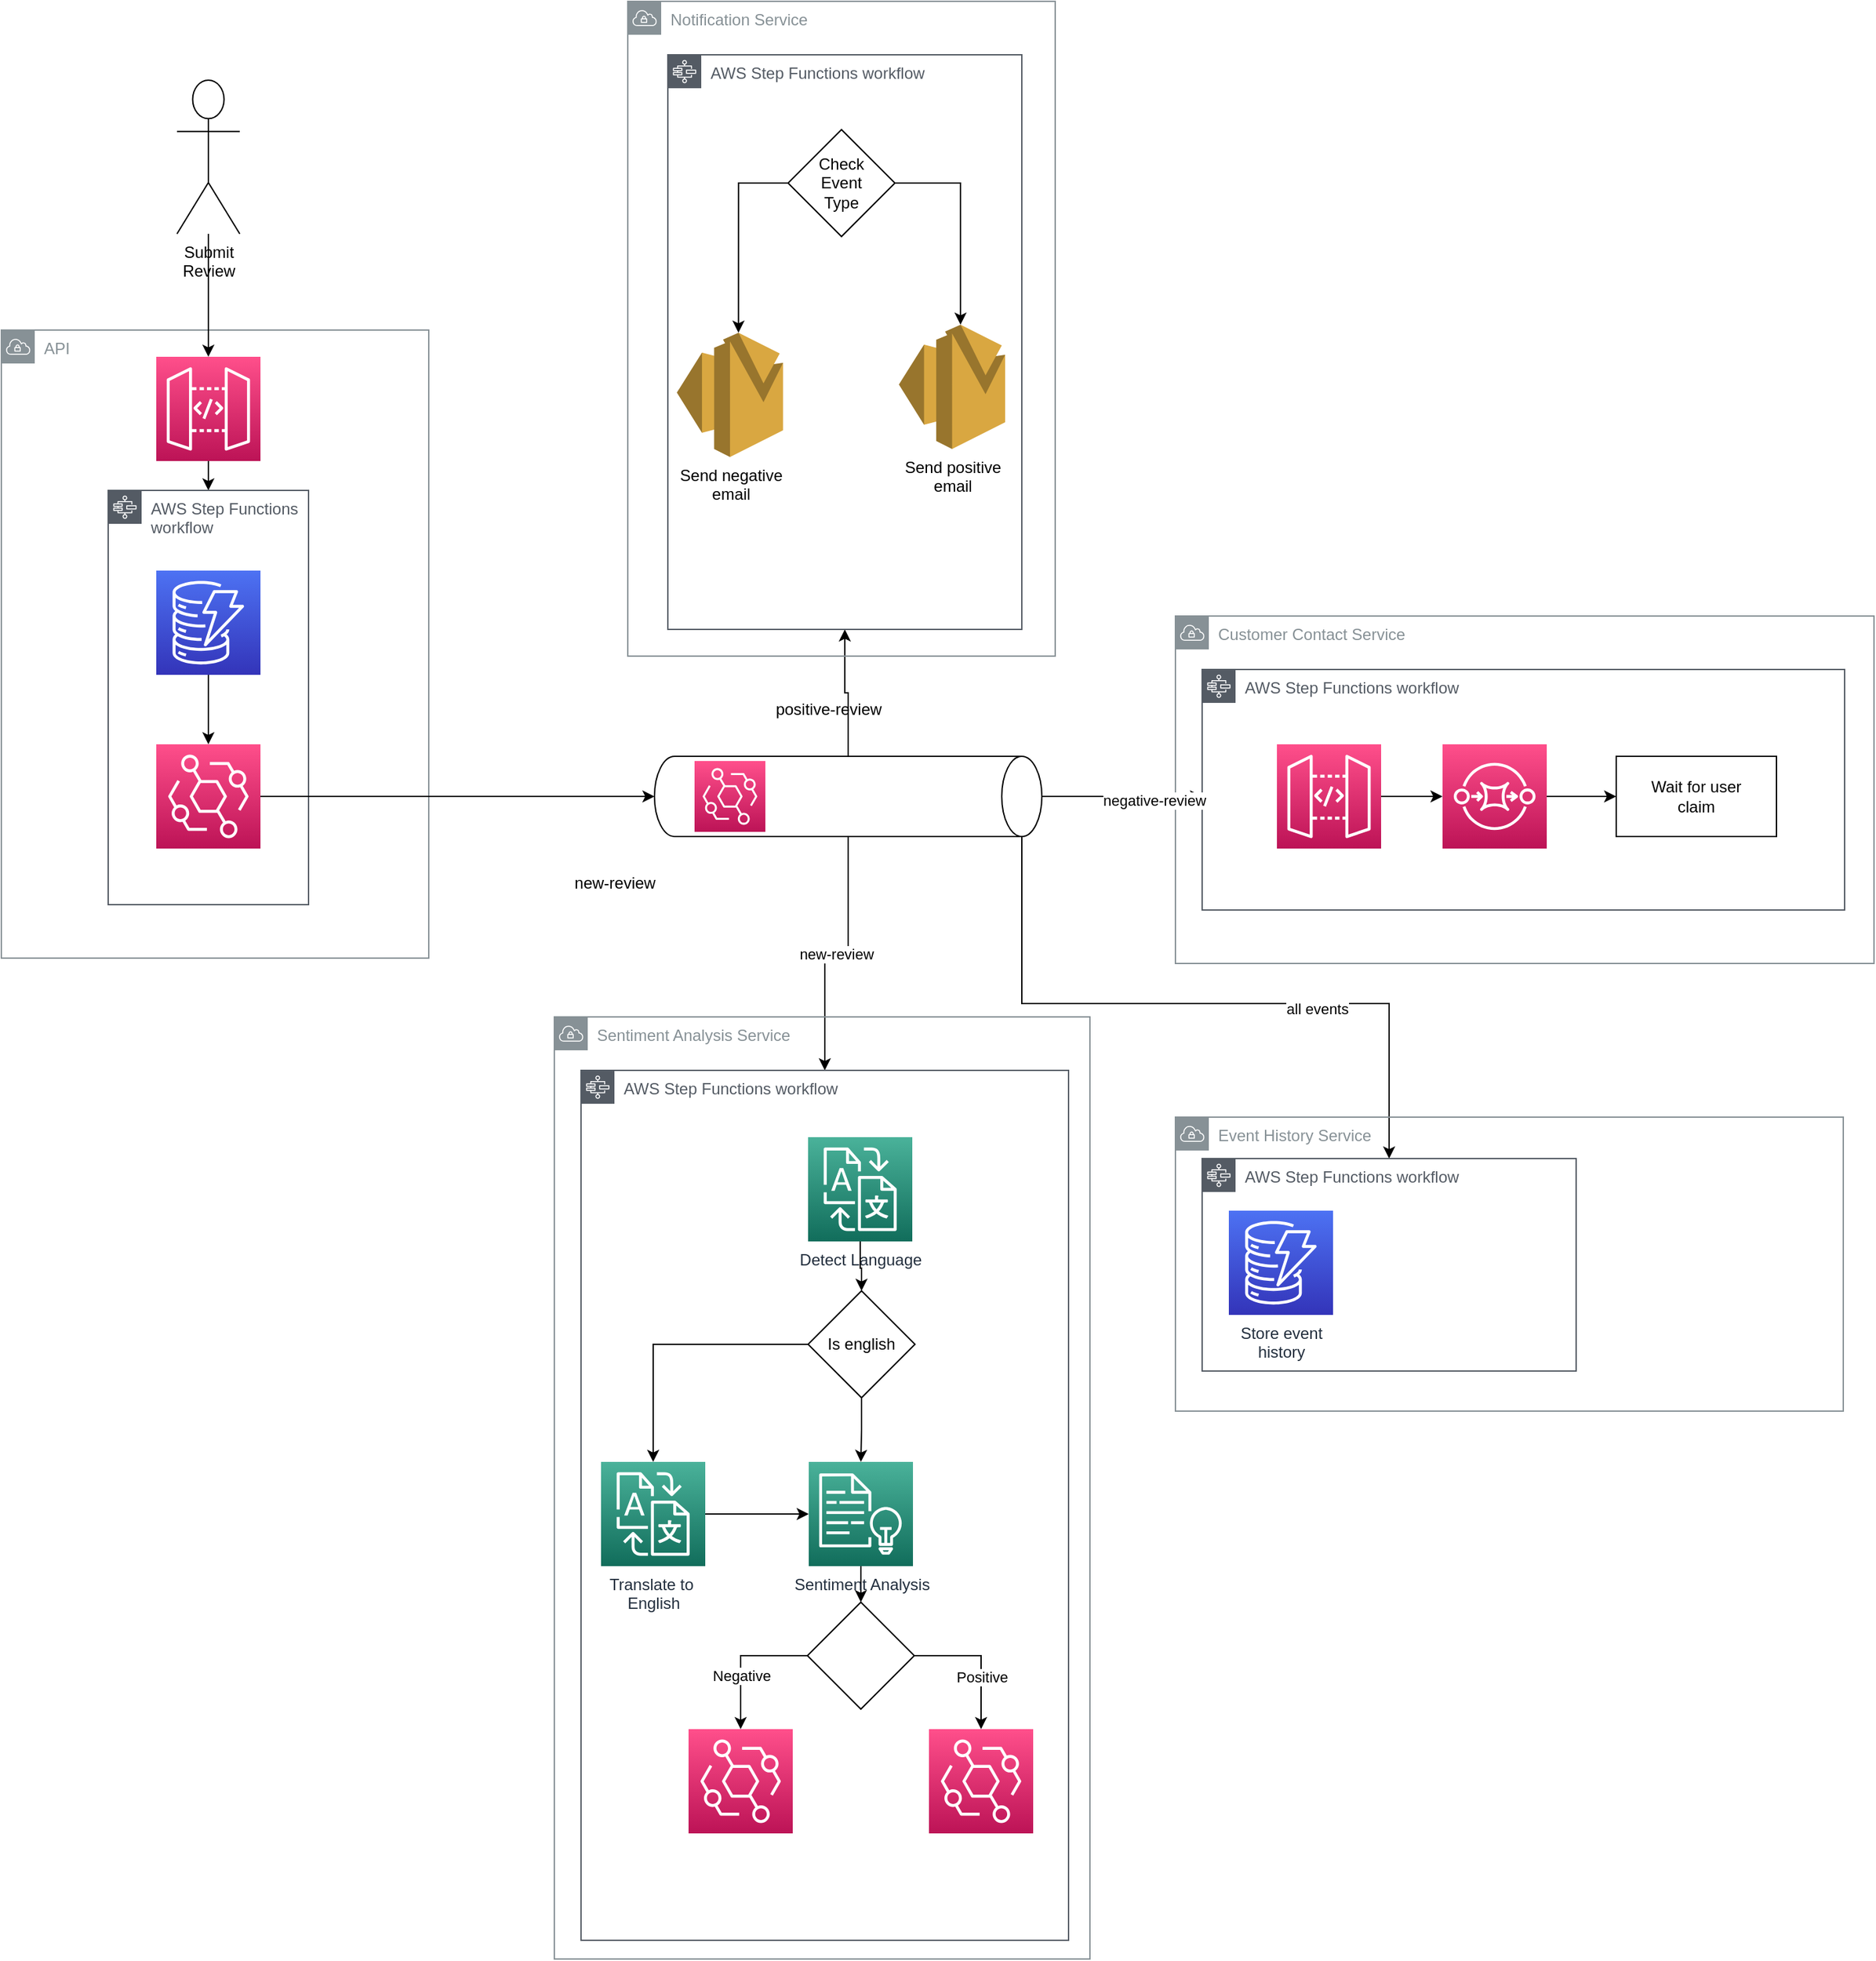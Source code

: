 <mxfile version="15.8.7" type="device"><diagram id="0Dtpg4r2gjwDx1T-EHBx" name="Page-1"><mxGraphModel dx="1822" dy="1265" grid="0" gridSize="10" guides="1" tooltips="1" connect="1" arrows="1" fold="1" page="0" pageScale="1" pageWidth="827" pageHeight="1169" math="0" shadow="0"><root><mxCell id="0"/><mxCell id="1" parent="0"/><mxCell id="v0-RKzJ78vYRd0qJhEcz-32" value="Customer Contact Service" style="sketch=0;outlineConnect=0;gradientColor=none;html=1;whiteSpace=wrap;fontSize=12;fontStyle=0;shape=mxgraph.aws4.group;grIcon=mxgraph.aws4.group_vpc;strokeColor=#879196;fillColor=none;verticalAlign=top;align=left;spacingLeft=30;fontColor=#879196;dashed=0;" parent="1" vertex="1"><mxGeometry x="860" y="210" width="523" height="260" as="geometry"/></mxCell><mxCell id="v0-RKzJ78vYRd0qJhEcz-33" value="AWS Step Functions workflow" style="sketch=0;outlineConnect=0;gradientColor=none;html=1;whiteSpace=wrap;fontSize=12;fontStyle=0;shape=mxgraph.aws4.group;grIcon=mxgraph.aws4.group_aws_step_functions_workflow;strokeColor=#545B64;fillColor=none;verticalAlign=top;align=left;spacingLeft=30;fontColor=#545B64;dashed=0;" parent="1" vertex="1"><mxGeometry x="880" y="250" width="481" height="180" as="geometry"/></mxCell><mxCell id="v0-RKzJ78vYRd0qJhEcz-49" value="" style="shape=cylinder3;whiteSpace=wrap;html=1;boundedLbl=1;backgroundOutline=1;size=15;rotation=90;" parent="1" vertex="1"><mxGeometry x="585" y="200" width="60" height="290" as="geometry"/></mxCell><mxCell id="v0-RKzJ78vYRd0qJhEcz-2" value="API&amp;nbsp;" style="sketch=0;outlineConnect=0;gradientColor=none;html=1;whiteSpace=wrap;fontSize=12;fontStyle=0;shape=mxgraph.aws4.group;grIcon=mxgraph.aws4.group_vpc;strokeColor=#879196;fillColor=none;verticalAlign=top;align=left;spacingLeft=30;fontColor=#879196;dashed=0;" parent="1" vertex="1"><mxGeometry x="-19" y="-4" width="320" height="470" as="geometry"/></mxCell><mxCell id="v0-RKzJ78vYRd0qJhEcz-5" style="edgeStyle=orthogonalEdgeStyle;rounded=0;orthogonalLoop=1;jettySize=auto;html=1;" parent="1" source="v0-RKzJ78vYRd0qJhEcz-1" target="v0-RKzJ78vYRd0qJhEcz-3" edge="1"><mxGeometry relative="1" as="geometry"/></mxCell><mxCell id="v0-RKzJ78vYRd0qJhEcz-1" value="" style="sketch=0;points=[[0,0,0],[0.25,0,0],[0.5,0,0],[0.75,0,0],[1,0,0],[0,1,0],[0.25,1,0],[0.5,1,0],[0.75,1,0],[1,1,0],[0,0.25,0],[0,0.5,0],[0,0.75,0],[1,0.25,0],[1,0.5,0],[1,0.75,0]];outlineConnect=0;fontColor=#232F3E;gradientColor=#FF4F8B;gradientDirection=north;fillColor=#BC1356;strokeColor=#ffffff;dashed=0;verticalLabelPosition=bottom;verticalAlign=top;align=center;html=1;fontSize=12;fontStyle=0;aspect=fixed;shape=mxgraph.aws4.resourceIcon;resIcon=mxgraph.aws4.api_gateway;" parent="1" vertex="1"><mxGeometry x="97" y="16" width="78" height="78" as="geometry"/></mxCell><mxCell id="v0-RKzJ78vYRd0qJhEcz-3" value="AWS Step Functions workflow" style="sketch=0;outlineConnect=0;gradientColor=none;html=1;whiteSpace=wrap;fontSize=12;fontStyle=0;shape=mxgraph.aws4.group;grIcon=mxgraph.aws4.group_aws_step_functions_workflow;strokeColor=#545B64;fillColor=none;verticalAlign=top;align=left;spacingLeft=30;fontColor=#545B64;dashed=0;" parent="1" vertex="1"><mxGeometry x="61" y="116" width="150" height="310" as="geometry"/></mxCell><mxCell id="v0-RKzJ78vYRd0qJhEcz-7" style="edgeStyle=orthogonalEdgeStyle;rounded=0;orthogonalLoop=1;jettySize=auto;html=1;entryX=0.5;entryY=0;entryDx=0;entryDy=0;entryPerimeter=0;" parent="1" source="v0-RKzJ78vYRd0qJhEcz-4" target="v0-RKzJ78vYRd0qJhEcz-6" edge="1"><mxGeometry relative="1" as="geometry"/></mxCell><mxCell id="v0-RKzJ78vYRd0qJhEcz-4" value="" style="sketch=0;points=[[0,0,0],[0.25,0,0],[0.5,0,0],[0.75,0,0],[1,0,0],[0,1,0],[0.25,1,0],[0.5,1,0],[0.75,1,0],[1,1,0],[0,0.25,0],[0,0.5,0],[0,0.75,0],[1,0.25,0],[1,0.5,0],[1,0.75,0]];outlineConnect=0;fontColor=#232F3E;gradientColor=#4D72F3;gradientDirection=north;fillColor=#3334B9;strokeColor=#ffffff;dashed=0;verticalLabelPosition=bottom;verticalAlign=top;align=center;html=1;fontSize=12;fontStyle=0;aspect=fixed;shape=mxgraph.aws4.resourceIcon;resIcon=mxgraph.aws4.dynamodb;" parent="1" vertex="1"><mxGeometry x="97" y="176" width="78" height="78" as="geometry"/></mxCell><mxCell id="v0-RKzJ78vYRd0qJhEcz-9" style="edgeStyle=orthogonalEdgeStyle;rounded=0;orthogonalLoop=1;jettySize=auto;html=1;entryX=0.5;entryY=1;entryDx=0;entryDy=0;entryPerimeter=0;" parent="1" source="v0-RKzJ78vYRd0qJhEcz-6" target="v0-RKzJ78vYRd0qJhEcz-49" edge="1"><mxGeometry relative="1" as="geometry"/></mxCell><mxCell id="v0-RKzJ78vYRd0qJhEcz-6" value="" style="sketch=0;points=[[0,0,0],[0.25,0,0],[0.5,0,0],[0.75,0,0],[1,0,0],[0,1,0],[0.25,1,0],[0.5,1,0],[0.75,1,0],[1,1,0],[0,0.25,0],[0,0.5,0],[0,0.75,0],[1,0.25,0],[1,0.5,0],[1,0.75,0]];outlineConnect=0;fontColor=#232F3E;gradientColor=#FF4F8B;gradientDirection=north;fillColor=#BC1356;strokeColor=#ffffff;dashed=0;verticalLabelPosition=bottom;verticalAlign=top;align=center;html=1;fontSize=12;fontStyle=0;aspect=fixed;shape=mxgraph.aws4.resourceIcon;resIcon=mxgraph.aws4.eventbridge;" parent="1" vertex="1"><mxGeometry x="97" y="306" width="78" height="78" as="geometry"/></mxCell><mxCell id="v0-RKzJ78vYRd0qJhEcz-14" value="new-review" style="edgeStyle=orthogonalEdgeStyle;rounded=0;orthogonalLoop=1;jettySize=auto;html=1;exitX=1;exitY=0.5;exitDx=0;exitDy=0;exitPerimeter=0;" parent="1" source="v0-RKzJ78vYRd0qJhEcz-49" target="v0-RKzJ78vYRd0qJhEcz-11" edge="1"><mxGeometry relative="1" as="geometry"/></mxCell><mxCell id="v0-RKzJ78vYRd0qJhEcz-31" style="edgeStyle=orthogonalEdgeStyle;rounded=0;orthogonalLoop=1;jettySize=auto;html=1;exitX=0;exitY=0.5;exitDx=0;exitDy=0;exitPerimeter=0;" parent="1" source="v0-RKzJ78vYRd0qJhEcz-49" target="v0-RKzJ78vYRd0qJhEcz-25" edge="1"><mxGeometry relative="1" as="geometry"/></mxCell><mxCell id="v0-RKzJ78vYRd0qJhEcz-35" style="edgeStyle=orthogonalEdgeStyle;rounded=0;orthogonalLoop=1;jettySize=auto;html=1;exitX=0.5;exitY=0;exitDx=0;exitDy=0;exitPerimeter=0;" parent="1" source="v0-RKzJ78vYRd0qJhEcz-49" edge="1"><mxGeometry relative="1" as="geometry"><mxPoint x="880" y="345" as="targetPoint"/></mxGeometry></mxCell><mxCell id="v0-RKzJ78vYRd0qJhEcz-39" value="negative-review" style="edgeLabel;html=1;align=center;verticalAlign=middle;resizable=0;points=[];" parent="v0-RKzJ78vYRd0qJhEcz-35" vertex="1" connectable="0"><mxGeometry x="0.397" y="-2" relative="1" as="geometry"><mxPoint as="offset"/></mxGeometry></mxCell><mxCell id="v0-RKzJ78vYRd0qJhEcz-47" style="edgeStyle=orthogonalEdgeStyle;rounded=0;orthogonalLoop=1;jettySize=auto;html=1;exitX=1;exitY=0;exitDx=0;exitDy=15;exitPerimeter=0;" parent="1" source="v0-RKzJ78vYRd0qJhEcz-49" target="v0-RKzJ78vYRd0qJhEcz-45" edge="1"><mxGeometry relative="1" as="geometry"><Array as="points"><mxPoint x="745" y="500"/><mxPoint x="1020" y="500"/></Array></mxGeometry></mxCell><mxCell id="v0-RKzJ78vYRd0qJhEcz-48" value="all events" style="edgeLabel;html=1;align=center;verticalAlign=middle;resizable=0;points=[];" parent="v0-RKzJ78vYRd0qJhEcz-47" vertex="1" connectable="0"><mxGeometry x="0.34" y="-4" relative="1" as="geometry"><mxPoint as="offset"/></mxGeometry></mxCell><mxCell id="v0-RKzJ78vYRd0qJhEcz-8" value="" style="sketch=0;points=[[0,0,0],[0.25,0,0],[0.5,0,0],[0.75,0,0],[1,0,0],[0,1,0],[0.25,1,0],[0.5,1,0],[0.75,1,0],[1,1,0],[0,0.25,0],[0,0.5,0],[0,0.75,0],[1,0.25,0],[1,0.5,0],[1,0.75,0]];outlineConnect=0;fontColor=#232F3E;gradientColor=#FF4F8B;gradientDirection=north;fillColor=#BC1356;strokeColor=#ffffff;dashed=0;verticalLabelPosition=bottom;verticalAlign=top;align=center;html=1;fontSize=12;fontStyle=0;aspect=fixed;shape=mxgraph.aws4.resourceIcon;resIcon=mxgraph.aws4.eventbridge;" parent="1" vertex="1"><mxGeometry x="500" y="318.5" width="53" height="53" as="geometry"/></mxCell><mxCell id="v0-RKzJ78vYRd0qJhEcz-10" value="Sentiment Analysis Service" style="sketch=0;outlineConnect=0;gradientColor=none;html=1;whiteSpace=wrap;fontSize=12;fontStyle=0;shape=mxgraph.aws4.group;grIcon=mxgraph.aws4.group_vpc;strokeColor=#879196;fillColor=none;verticalAlign=top;align=left;spacingLeft=30;fontColor=#879196;dashed=0;" parent="1" vertex="1"><mxGeometry x="395" y="510" width="401" height="705" as="geometry"/></mxCell><mxCell id="v0-RKzJ78vYRd0qJhEcz-11" value="AWS Step Functions workflow" style="sketch=0;outlineConnect=0;gradientColor=none;html=1;whiteSpace=wrap;fontSize=12;fontStyle=0;shape=mxgraph.aws4.group;grIcon=mxgraph.aws4.group_aws_step_functions_workflow;strokeColor=#545B64;fillColor=none;verticalAlign=top;align=left;spacingLeft=30;fontColor=#545B64;dashed=0;" parent="1" vertex="1"><mxGeometry x="415" y="550" width="365" height="651" as="geometry"/></mxCell><mxCell id="v0-RKzJ78vYRd0qJhEcz-15" style="edgeStyle=orthogonalEdgeStyle;rounded=0;orthogonalLoop=1;jettySize=auto;html=1;" parent="1" source="v0-RKzJ78vYRd0qJhEcz-12" target="v0-RKzJ78vYRd0qJhEcz-13" edge="1"><mxGeometry relative="1" as="geometry"/></mxCell><mxCell id="v0-RKzJ78vYRd0qJhEcz-12" value="Sentiment Analysis" style="sketch=0;points=[[0,0,0],[0.25,0,0],[0.5,0,0],[0.75,0,0],[1,0,0],[0,1,0],[0.25,1,0],[0.5,1,0],[0.75,1,0],[1,1,0],[0,0.25,0],[0,0.5,0],[0,0.75,0],[1,0.25,0],[1,0.5,0],[1,0.75,0]];outlineConnect=0;fontColor=#232F3E;gradientColor=#4AB29A;gradientDirection=north;fillColor=#116D5B;strokeColor=#ffffff;dashed=0;verticalLabelPosition=bottom;verticalAlign=top;align=center;html=1;fontSize=12;fontStyle=0;aspect=fixed;shape=mxgraph.aws4.resourceIcon;resIcon=mxgraph.aws4.comprehend;" parent="1" vertex="1"><mxGeometry x="585.5" y="843" width="78" height="78" as="geometry"/></mxCell><mxCell id="v0-RKzJ78vYRd0qJhEcz-18" style="edgeStyle=orthogonalEdgeStyle;rounded=0;orthogonalLoop=1;jettySize=auto;html=1;entryX=0.5;entryY=0;entryDx=0;entryDy=0;entryPerimeter=0;" parent="1" source="v0-RKzJ78vYRd0qJhEcz-13" target="v0-RKzJ78vYRd0qJhEcz-17" edge="1"><mxGeometry relative="1" as="geometry"/></mxCell><mxCell id="v0-RKzJ78vYRd0qJhEcz-20" value="Positive" style="edgeLabel;html=1;align=center;verticalAlign=middle;resizable=0;points=[];" parent="v0-RKzJ78vYRd0qJhEcz-18" vertex="1" connectable="0"><mxGeometry x="0.246" y="1" relative="1" as="geometry"><mxPoint x="-1" as="offset"/></mxGeometry></mxCell><mxCell id="v0-RKzJ78vYRd0qJhEcz-19" style="edgeStyle=orthogonalEdgeStyle;rounded=0;orthogonalLoop=1;jettySize=auto;html=1;entryX=0.5;entryY=0;entryDx=0;entryDy=0;entryPerimeter=0;" parent="1" source="v0-RKzJ78vYRd0qJhEcz-13" target="v0-RKzJ78vYRd0qJhEcz-16" edge="1"><mxGeometry relative="1" as="geometry"/></mxCell><mxCell id="v0-RKzJ78vYRd0qJhEcz-21" value="Negative" style="edgeLabel;html=1;align=center;verticalAlign=middle;resizable=0;points=[];" parent="v0-RKzJ78vYRd0qJhEcz-19" vertex="1" connectable="0"><mxGeometry x="0.137" y="4" relative="1" as="geometry"><mxPoint x="-4" y="5" as="offset"/></mxGeometry></mxCell><mxCell id="v0-RKzJ78vYRd0qJhEcz-13" value="" style="rhombus;whiteSpace=wrap;html=1;" parent="1" vertex="1"><mxGeometry x="584.5" y="948" width="80" height="80" as="geometry"/></mxCell><mxCell id="v0-RKzJ78vYRd0qJhEcz-16" value="" style="sketch=0;points=[[0,0,0],[0.25,0,0],[0.5,0,0],[0.75,0,0],[1,0,0],[0,1,0],[0.25,1,0],[0.5,1,0],[0.75,1,0],[1,1,0],[0,0.25,0],[0,0.5,0],[0,0.75,0],[1,0.25,0],[1,0.5,0],[1,0.75,0]];outlineConnect=0;fontColor=#232F3E;gradientColor=#FF4F8B;gradientDirection=north;fillColor=#BC1356;strokeColor=#ffffff;dashed=0;verticalLabelPosition=bottom;verticalAlign=top;align=center;html=1;fontSize=12;fontStyle=0;aspect=fixed;shape=mxgraph.aws4.resourceIcon;resIcon=mxgraph.aws4.eventbridge;" parent="1" vertex="1"><mxGeometry x="495.5" y="1043" width="78" height="78" as="geometry"/></mxCell><mxCell id="v0-RKzJ78vYRd0qJhEcz-17" value="" style="sketch=0;points=[[0,0,0],[0.25,0,0],[0.5,0,0],[0.75,0,0],[1,0,0],[0,1,0],[0.25,1,0],[0.5,1,0],[0.75,1,0],[1,1,0],[0,0.25,0],[0,0.5,0],[0,0.75,0],[1,0.25,0],[1,0.5,0],[1,0.75,0]];outlineConnect=0;fontColor=#232F3E;gradientColor=#FF4F8B;gradientDirection=north;fillColor=#BC1356;strokeColor=#ffffff;dashed=0;verticalLabelPosition=bottom;verticalAlign=top;align=center;html=1;fontSize=12;fontStyle=0;aspect=fixed;shape=mxgraph.aws4.resourceIcon;resIcon=mxgraph.aws4.eventbridge;" parent="1" vertex="1"><mxGeometry x="675.5" y="1043" width="78" height="78" as="geometry"/></mxCell><mxCell id="v0-RKzJ78vYRd0qJhEcz-24" value="Notification Service" style="sketch=0;outlineConnect=0;gradientColor=none;html=1;whiteSpace=wrap;fontSize=12;fontStyle=0;shape=mxgraph.aws4.group;grIcon=mxgraph.aws4.group_vpc;strokeColor=#879196;fillColor=none;verticalAlign=top;align=left;spacingLeft=30;fontColor=#879196;dashed=0;" parent="1" vertex="1"><mxGeometry x="450" y="-250" width="320" height="490" as="geometry"/></mxCell><mxCell id="v0-RKzJ78vYRd0qJhEcz-25" value="AWS Step Functions workflow" style="sketch=0;outlineConnect=0;gradientColor=none;html=1;whiteSpace=wrap;fontSize=12;fontStyle=0;shape=mxgraph.aws4.group;grIcon=mxgraph.aws4.group_aws_step_functions_workflow;strokeColor=#545B64;fillColor=none;verticalAlign=top;align=left;spacingLeft=30;fontColor=#545B64;dashed=0;" parent="1" vertex="1"><mxGeometry x="480" y="-210" width="265" height="430" as="geometry"/></mxCell><mxCell id="v0-RKzJ78vYRd0qJhEcz-41" style="edgeStyle=orthogonalEdgeStyle;rounded=0;orthogonalLoop=1;jettySize=auto;html=1;entryX=0;entryY=0.5;entryDx=0;entryDy=0;" parent="1" source="v0-RKzJ78vYRd0qJhEcz-34" target="v0-RKzJ78vYRd0qJhEcz-40" edge="1"><mxGeometry relative="1" as="geometry"/></mxCell><mxCell id="v0-RKzJ78vYRd0qJhEcz-34" value="" style="sketch=0;points=[[0,0,0],[0.25,0,0],[0.5,0,0],[0.75,0,0],[1,0,0],[0,1,0],[0.25,1,0],[0.5,1,0],[0.75,1,0],[1,1,0],[0,0.25,0],[0,0.5,0],[0,0.75,0],[1,0.25,0],[1,0.5,0],[1,0.75,0]];outlineConnect=0;fontColor=#232F3E;gradientColor=#FF4F8B;gradientDirection=north;fillColor=#BC1356;strokeColor=#ffffff;dashed=0;verticalLabelPosition=bottom;verticalAlign=top;align=center;html=1;fontSize=12;fontStyle=0;aspect=fixed;shape=mxgraph.aws4.resourceIcon;resIcon=mxgraph.aws4.sqs;" parent="1" vertex="1"><mxGeometry x="1060" y="306" width="78" height="78" as="geometry"/></mxCell><mxCell id="v0-RKzJ78vYRd0qJhEcz-36" value="new-review" style="text;html=1;align=center;verticalAlign=middle;resizable=0;points=[];autosize=1;strokeColor=none;fillColor=none;" parent="1" vertex="1"><mxGeometry x="400" y="400" width="80" height="20" as="geometry"/></mxCell><mxCell id="v0-RKzJ78vYRd0qJhEcz-38" value="positive-review" style="text;html=1;align=center;verticalAlign=middle;resizable=0;points=[];autosize=1;strokeColor=none;fillColor=none;" parent="1" vertex="1"><mxGeometry x="555" y="270" width="90" height="20" as="geometry"/></mxCell><mxCell id="v0-RKzJ78vYRd0qJhEcz-40" value="Wait for user&lt;br&gt;claim" style="rounded=0;whiteSpace=wrap;html=1;" parent="1" vertex="1"><mxGeometry x="1190" y="315" width="120" height="60" as="geometry"/></mxCell><mxCell id="v0-RKzJ78vYRd0qJhEcz-44" value="Event History Service" style="sketch=0;outlineConnect=0;gradientColor=none;html=1;whiteSpace=wrap;fontSize=12;fontStyle=0;shape=mxgraph.aws4.group;grIcon=mxgraph.aws4.group_vpc;strokeColor=#879196;fillColor=none;verticalAlign=top;align=left;spacingLeft=30;fontColor=#879196;dashed=0;" parent="1" vertex="1"><mxGeometry x="860" y="585" width="500" height="220" as="geometry"/></mxCell><mxCell id="v0-RKzJ78vYRd0qJhEcz-45" value="AWS Step Functions workflow" style="sketch=0;outlineConnect=0;gradientColor=none;html=1;whiteSpace=wrap;fontSize=12;fontStyle=0;shape=mxgraph.aws4.group;grIcon=mxgraph.aws4.group_aws_step_functions_workflow;strokeColor=#545B64;fillColor=none;verticalAlign=top;align=left;spacingLeft=30;fontColor=#545B64;dashed=0;" parent="1" vertex="1"><mxGeometry x="880" y="616" width="280" height="159" as="geometry"/></mxCell><mxCell id="v0-RKzJ78vYRd0qJhEcz-46" value="Store event&lt;br&gt;history" style="sketch=0;points=[[0,0,0],[0.25,0,0],[0.5,0,0],[0.75,0,0],[1,0,0],[0,1,0],[0.25,1,0],[0.5,1,0],[0.75,1,0],[1,1,0],[0,0.25,0],[0,0.5,0],[0,0.75,0],[1,0.25,0],[1,0.5,0],[1,0.75,0]];outlineConnect=0;fontColor=#232F3E;gradientColor=#4D72F3;gradientDirection=north;fillColor=#3334B9;strokeColor=#ffffff;dashed=0;verticalLabelPosition=bottom;verticalAlign=top;align=center;html=1;fontSize=12;fontStyle=0;aspect=fixed;shape=mxgraph.aws4.resourceIcon;resIcon=mxgraph.aws4.dynamodb;" parent="1" vertex="1"><mxGeometry x="900" y="655" width="78" height="78" as="geometry"/></mxCell><mxCell id="v0-RKzJ78vYRd0qJhEcz-57" style="edgeStyle=orthogonalEdgeStyle;rounded=0;orthogonalLoop=1;jettySize=auto;html=1;" parent="1" source="v0-RKzJ78vYRd0qJhEcz-56" target="v0-RKzJ78vYRd0qJhEcz-34" edge="1"><mxGeometry relative="1" as="geometry"/></mxCell><mxCell id="v0-RKzJ78vYRd0qJhEcz-56" value="" style="sketch=0;points=[[0,0,0],[0.25,0,0],[0.5,0,0],[0.75,0,0],[1,0,0],[0,1,0],[0.25,1,0],[0.5,1,0],[0.75,1,0],[1,1,0],[0,0.25,0],[0,0.5,0],[0,0.75,0],[1,0.25,0],[1,0.5,0],[1,0.75,0]];outlineConnect=0;fontColor=#232F3E;gradientColor=#FF4F8B;gradientDirection=north;fillColor=#BC1356;strokeColor=#ffffff;dashed=0;verticalLabelPosition=bottom;verticalAlign=top;align=center;html=1;fontSize=12;fontStyle=0;aspect=fixed;shape=mxgraph.aws4.resourceIcon;resIcon=mxgraph.aws4.api_gateway;" parent="1" vertex="1"><mxGeometry x="936" y="306" width="78" height="78" as="geometry"/></mxCell><mxCell id="KOvB_BNkPD5mM6M8PZvQ-5" style="edgeStyle=orthogonalEdgeStyle;rounded=0;orthogonalLoop=1;jettySize=auto;html=1;entryX=0.5;entryY=0;entryDx=0;entryDy=0;" parent="1" source="KOvB_BNkPD5mM6M8PZvQ-1" target="KOvB_BNkPD5mM6M8PZvQ-3" edge="1"><mxGeometry relative="1" as="geometry"/></mxCell><mxCell id="KOvB_BNkPD5mM6M8PZvQ-1" value="Detect Language" style="sketch=0;points=[[0,0,0],[0.25,0,0],[0.5,0,0],[0.75,0,0],[1,0,0],[0,1,0],[0.25,1,0],[0.5,1,0],[0.75,1,0],[1,1,0],[0,0.25,0],[0,0.5,0],[0,0.75,0],[1,0.25,0],[1,0.5,0],[1,0.75,0]];outlineConnect=0;fontColor=#232F3E;gradientColor=#4AB29A;gradientDirection=north;fillColor=#116D5B;strokeColor=#ffffff;dashed=0;verticalLabelPosition=bottom;verticalAlign=top;align=center;html=1;fontSize=12;fontStyle=0;aspect=fixed;shape=mxgraph.aws4.resourceIcon;resIcon=mxgraph.aws4.translate;" parent="1" vertex="1"><mxGeometry x="585" y="600" width="78" height="78" as="geometry"/></mxCell><mxCell id="KOvB_BNkPD5mM6M8PZvQ-6" style="edgeStyle=orthogonalEdgeStyle;rounded=0;orthogonalLoop=1;jettySize=auto;html=1;" parent="1" source="KOvB_BNkPD5mM6M8PZvQ-3" target="KOvB_BNkPD5mM6M8PZvQ-4" edge="1"><mxGeometry relative="1" as="geometry"/></mxCell><mxCell id="KOvB_BNkPD5mM6M8PZvQ-7" style="edgeStyle=orthogonalEdgeStyle;rounded=0;orthogonalLoop=1;jettySize=auto;html=1;entryX=0.5;entryY=0;entryDx=0;entryDy=0;entryPerimeter=0;" parent="1" source="KOvB_BNkPD5mM6M8PZvQ-3" target="v0-RKzJ78vYRd0qJhEcz-12" edge="1"><mxGeometry relative="1" as="geometry"/></mxCell><mxCell id="KOvB_BNkPD5mM6M8PZvQ-3" value="Is english" style="rhombus;whiteSpace=wrap;html=1;" parent="1" vertex="1"><mxGeometry x="585" y="715" width="80" height="80" as="geometry"/></mxCell><mxCell id="KOvB_BNkPD5mM6M8PZvQ-8" style="edgeStyle=orthogonalEdgeStyle;rounded=0;orthogonalLoop=1;jettySize=auto;html=1;exitX=1;exitY=0.5;exitDx=0;exitDy=0;exitPerimeter=0;" parent="1" source="KOvB_BNkPD5mM6M8PZvQ-4" target="v0-RKzJ78vYRd0qJhEcz-12" edge="1"><mxGeometry relative="1" as="geometry"><mxPoint x="520.5" y="829.059" as="sourcePoint"/></mxGeometry></mxCell><mxCell id="KOvB_BNkPD5mM6M8PZvQ-4" value="Translate to&amp;nbsp;&lt;br&gt;English" style="sketch=0;points=[[0,0,0],[0.25,0,0],[0.5,0,0],[0.75,0,0],[1,0,0],[0,1,0],[0.25,1,0],[0.5,1,0],[0.75,1,0],[1,1,0],[0,0.25,0],[0,0.5,0],[0,0.75,0],[1,0.25,0],[1,0.5,0],[1,0.75,0]];outlineConnect=0;fontColor=#232F3E;gradientColor=#4AB29A;gradientDirection=north;fillColor=#116D5B;strokeColor=#ffffff;dashed=0;verticalLabelPosition=bottom;verticalAlign=top;align=center;html=1;fontSize=12;fontStyle=0;aspect=fixed;shape=mxgraph.aws4.resourceIcon;resIcon=mxgraph.aws4.translate;" parent="1" vertex="1"><mxGeometry x="430" y="843" width="78" height="78" as="geometry"/></mxCell><mxCell id="KOvB_BNkPD5mM6M8PZvQ-10" style="edgeStyle=orthogonalEdgeStyle;rounded=0;orthogonalLoop=1;jettySize=auto;html=1;" parent="1" source="KOvB_BNkPD5mM6M8PZvQ-9" target="v0-RKzJ78vYRd0qJhEcz-1" edge="1"><mxGeometry relative="1" as="geometry"/></mxCell><mxCell id="KOvB_BNkPD5mM6M8PZvQ-9" value="Submit&lt;br&gt;Review" style="shape=umlActor;verticalLabelPosition=bottom;verticalAlign=top;html=1;outlineConnect=0;" parent="1" vertex="1"><mxGeometry x="112.5" y="-191" width="47" height="115" as="geometry"/></mxCell><mxCell id="Ol7MPIwhDMe1o8YHQJLs-1" value="Send negative&lt;br&gt;email" style="outlineConnect=0;dashed=0;verticalLabelPosition=bottom;verticalAlign=top;align=center;html=1;shape=mxgraph.aws3.ses;fillColor=#D9A741;gradientColor=none;" vertex="1" parent="1"><mxGeometry x="486.75" y="-2" width="79.5" height="93" as="geometry"/></mxCell><mxCell id="Ol7MPIwhDMe1o8YHQJLs-3" style="edgeStyle=orthogonalEdgeStyle;rounded=0;orthogonalLoop=1;jettySize=auto;html=1;entryX=0.58;entryY=0;entryDx=0;entryDy=0;entryPerimeter=0;" edge="1" parent="1" source="Ol7MPIwhDMe1o8YHQJLs-2" target="Ol7MPIwhDMe1o8YHQJLs-1"><mxGeometry relative="1" as="geometry"/></mxCell><mxCell id="Ol7MPIwhDMe1o8YHQJLs-5" style="edgeStyle=orthogonalEdgeStyle;rounded=0;orthogonalLoop=1;jettySize=auto;html=1;entryX=0.58;entryY=0;entryDx=0;entryDy=0;entryPerimeter=0;" edge="1" parent="1" source="Ol7MPIwhDMe1o8YHQJLs-2" target="Ol7MPIwhDMe1o8YHQJLs-4"><mxGeometry relative="1" as="geometry"/></mxCell><mxCell id="Ol7MPIwhDMe1o8YHQJLs-2" value="Check&lt;br&gt;Event&lt;br&gt;Type" style="rhombus;whiteSpace=wrap;html=1;" vertex="1" parent="1"><mxGeometry x="570" y="-154" width="80" height="80" as="geometry"/></mxCell><mxCell id="Ol7MPIwhDMe1o8YHQJLs-4" value="Send positive&lt;br&gt;email" style="outlineConnect=0;dashed=0;verticalLabelPosition=bottom;verticalAlign=top;align=center;html=1;shape=mxgraph.aws3.ses;fillColor=#D9A741;gradientColor=none;" vertex="1" parent="1"><mxGeometry x="653" y="-8" width="79.5" height="93" as="geometry"/></mxCell></root></mxGraphModel></diagram></mxfile>